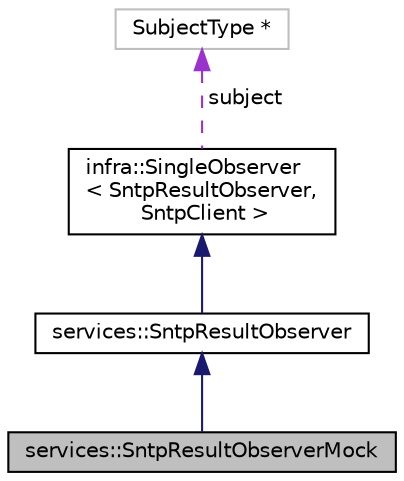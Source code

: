 digraph "services::SntpResultObserverMock"
{
 // INTERACTIVE_SVG=YES
  edge [fontname="Helvetica",fontsize="10",labelfontname="Helvetica",labelfontsize="10"];
  node [fontname="Helvetica",fontsize="10",shape=record];
  Node3 [label="services::SntpResultObserverMock",height=0.2,width=0.4,color="black", fillcolor="grey75", style="filled", fontcolor="black"];
  Node4 -> Node3 [dir="back",color="midnightblue",fontsize="10",style="solid",fontname="Helvetica"];
  Node4 [label="services::SntpResultObserver",height=0.2,width=0.4,color="black", fillcolor="white", style="filled",URL="$df/dac/classservices_1_1_sntp_result_observer.html"];
  Node5 -> Node4 [dir="back",color="midnightblue",fontsize="10",style="solid",fontname="Helvetica"];
  Node5 [label="infra::SingleObserver\l\< SntpResultObserver,\l SntpClient \>",height=0.2,width=0.4,color="black", fillcolor="white", style="filled",URL="$dc/d4c/classinfra_1_1_single_observer.html"];
  Node6 -> Node5 [dir="back",color="darkorchid3",fontsize="10",style="dashed",label=" subject" ,fontname="Helvetica"];
  Node6 [label="SubjectType *",height=0.2,width=0.4,color="grey75", fillcolor="white", style="filled"];
}

